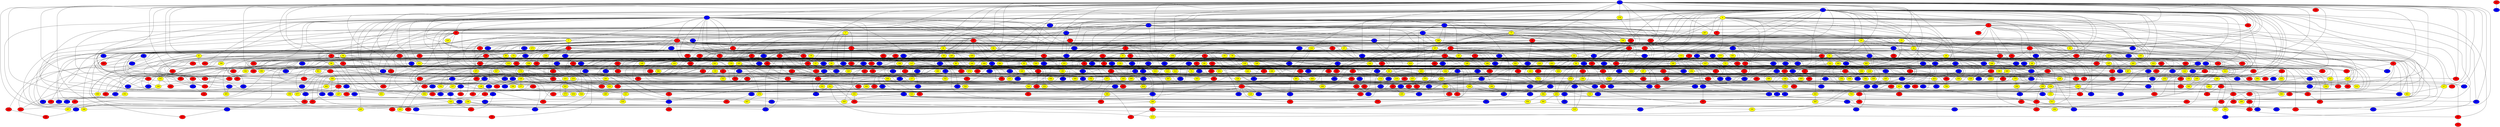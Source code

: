 graph {
0 [style = filled fillcolor = blue];
1 [style = filled fillcolor = blue];
2 [style = filled fillcolor = blue];
3 [style = filled fillcolor = yellow];
4 [style = filled fillcolor = blue];
5 [style = filled fillcolor = red];
6 [style = filled fillcolor = yellow];
7 [style = filled fillcolor = yellow];
8 [style = filled fillcolor = red];
9 [style = filled fillcolor = blue];
10 [style = filled fillcolor = red];
11 [style = filled fillcolor = blue];
12 [style = filled fillcolor = red];
13 [style = filled fillcolor = yellow];
14 [style = filled fillcolor = blue];
15 [style = filled fillcolor = yellow];
16 [style = filled fillcolor = red];
17 [style = filled fillcolor = red];
18 [style = filled fillcolor = red];
19 [style = filled fillcolor = red];
20 [style = filled fillcolor = yellow];
21 [style = filled fillcolor = red];
22 [style = filled fillcolor = yellow];
23 [style = filled fillcolor = yellow];
24 [style = filled fillcolor = red];
25 [style = filled fillcolor = yellow];
26 [style = filled fillcolor = yellow];
27 [style = filled fillcolor = red];
28 [style = filled fillcolor = red];
29 [style = filled fillcolor = blue];
30 [style = filled fillcolor = red];
31 [style = filled fillcolor = yellow];
32 [style = filled fillcolor = yellow];
33 [style = filled fillcolor = red];
34 [style = filled fillcolor = red];
35 [style = filled fillcolor = yellow];
36 [style = filled fillcolor = red];
37 [style = filled fillcolor = blue];
38 [style = filled fillcolor = yellow];
39 [style = filled fillcolor = red];
40 [style = filled fillcolor = red];
41 [style = filled fillcolor = blue];
42 [style = filled fillcolor = yellow];
43 [style = filled fillcolor = blue];
44 [style = filled fillcolor = blue];
45 [style = filled fillcolor = red];
46 [style = filled fillcolor = blue];
47 [style = filled fillcolor = yellow];
48 [style = filled fillcolor = yellow];
49 [style = filled fillcolor = yellow];
50 [style = filled fillcolor = yellow];
51 [style = filled fillcolor = yellow];
52 [style = filled fillcolor = red];
53 [style = filled fillcolor = blue];
54 [style = filled fillcolor = red];
55 [style = filled fillcolor = yellow];
56 [style = filled fillcolor = red];
57 [style = filled fillcolor = yellow];
58 [style = filled fillcolor = yellow];
59 [style = filled fillcolor = red];
60 [style = filled fillcolor = red];
61 [style = filled fillcolor = red];
62 [style = filled fillcolor = yellow];
63 [style = filled fillcolor = yellow];
64 [style = filled fillcolor = blue];
65 [style = filled fillcolor = red];
66 [style = filled fillcolor = red];
67 [style = filled fillcolor = yellow];
68 [style = filled fillcolor = red];
69 [style = filled fillcolor = yellow];
70 [style = filled fillcolor = red];
71 [style = filled fillcolor = yellow];
72 [style = filled fillcolor = yellow];
73 [style = filled fillcolor = red];
74 [style = filled fillcolor = yellow];
75 [style = filled fillcolor = red];
76 [style = filled fillcolor = red];
77 [style = filled fillcolor = yellow];
78 [style = filled fillcolor = red];
79 [style = filled fillcolor = red];
80 [style = filled fillcolor = blue];
81 [style = filled fillcolor = yellow];
82 [style = filled fillcolor = red];
83 [style = filled fillcolor = blue];
84 [style = filled fillcolor = red];
85 [style = filled fillcolor = yellow];
86 [style = filled fillcolor = blue];
87 [style = filled fillcolor = yellow];
88 [style = filled fillcolor = yellow];
89 [style = filled fillcolor = yellow];
90 [style = filled fillcolor = red];
91 [style = filled fillcolor = blue];
92 [style = filled fillcolor = blue];
93 [style = filled fillcolor = yellow];
94 [style = filled fillcolor = blue];
95 [style = filled fillcolor = yellow];
96 [style = filled fillcolor = blue];
97 [style = filled fillcolor = blue];
98 [style = filled fillcolor = blue];
99 [style = filled fillcolor = red];
100 [style = filled fillcolor = red];
101 [style = filled fillcolor = red];
102 [style = filled fillcolor = red];
103 [style = filled fillcolor = blue];
104 [style = filled fillcolor = yellow];
105 [style = filled fillcolor = blue];
106 [style = filled fillcolor = red];
107 [style = filled fillcolor = yellow];
108 [style = filled fillcolor = yellow];
109 [style = filled fillcolor = red];
110 [style = filled fillcolor = yellow];
111 [style = filled fillcolor = red];
112 [style = filled fillcolor = yellow];
113 [style = filled fillcolor = yellow];
114 [style = filled fillcolor = blue];
115 [style = filled fillcolor = blue];
116 [style = filled fillcolor = blue];
117 [style = filled fillcolor = yellow];
118 [style = filled fillcolor = blue];
119 [style = filled fillcolor = blue];
120 [style = filled fillcolor = red];
121 [style = filled fillcolor = yellow];
122 [style = filled fillcolor = yellow];
123 [style = filled fillcolor = yellow];
124 [style = filled fillcolor = red];
125 [style = filled fillcolor = red];
126 [style = filled fillcolor = yellow];
127 [style = filled fillcolor = yellow];
128 [style = filled fillcolor = red];
129 [style = filled fillcolor = yellow];
130 [style = filled fillcolor = red];
131 [style = filled fillcolor = yellow];
132 [style = filled fillcolor = blue];
133 [style = filled fillcolor = yellow];
134 [style = filled fillcolor = blue];
135 [style = filled fillcolor = blue];
136 [style = filled fillcolor = blue];
137 [style = filled fillcolor = blue];
138 [style = filled fillcolor = red];
139 [style = filled fillcolor = yellow];
140 [style = filled fillcolor = yellow];
141 [style = filled fillcolor = red];
142 [style = filled fillcolor = yellow];
143 [style = filled fillcolor = blue];
144 [style = filled fillcolor = red];
145 [style = filled fillcolor = red];
146 [style = filled fillcolor = yellow];
147 [style = filled fillcolor = red];
148 [style = filled fillcolor = blue];
149 [style = filled fillcolor = yellow];
150 [style = filled fillcolor = blue];
151 [style = filled fillcolor = red];
152 [style = filled fillcolor = blue];
153 [style = filled fillcolor = red];
154 [style = filled fillcolor = blue];
155 [style = filled fillcolor = red];
156 [style = filled fillcolor = blue];
157 [style = filled fillcolor = red];
158 [style = filled fillcolor = blue];
159 [style = filled fillcolor = yellow];
160 [style = filled fillcolor = red];
161 [style = filled fillcolor = blue];
162 [style = filled fillcolor = blue];
163 [style = filled fillcolor = yellow];
164 [style = filled fillcolor = yellow];
165 [style = filled fillcolor = blue];
166 [style = filled fillcolor = yellow];
167 [style = filled fillcolor = blue];
168 [style = filled fillcolor = yellow];
169 [style = filled fillcolor = yellow];
170 [style = filled fillcolor = yellow];
171 [style = filled fillcolor = blue];
172 [style = filled fillcolor = yellow];
173 [style = filled fillcolor = blue];
174 [style = filled fillcolor = red];
175 [style = filled fillcolor = red];
176 [style = filled fillcolor = red];
177 [style = filled fillcolor = red];
178 [style = filled fillcolor = yellow];
179 [style = filled fillcolor = yellow];
180 [style = filled fillcolor = yellow];
181 [style = filled fillcolor = blue];
182 [style = filled fillcolor = red];
183 [style = filled fillcolor = yellow];
184 [style = filled fillcolor = yellow];
185 [style = filled fillcolor = blue];
186 [style = filled fillcolor = yellow];
187 [style = filled fillcolor = blue];
188 [style = filled fillcolor = yellow];
189 [style = filled fillcolor = blue];
190 [style = filled fillcolor = red];
191 [style = filled fillcolor = blue];
192 [style = filled fillcolor = blue];
193 [style = filled fillcolor = yellow];
194 [style = filled fillcolor = yellow];
195 [style = filled fillcolor = red];
196 [style = filled fillcolor = yellow];
197 [style = filled fillcolor = yellow];
198 [style = filled fillcolor = yellow];
199 [style = filled fillcolor = red];
200 [style = filled fillcolor = yellow];
201 [style = filled fillcolor = yellow];
202 [style = filled fillcolor = blue];
203 [style = filled fillcolor = red];
204 [style = filled fillcolor = yellow];
205 [style = filled fillcolor = blue];
206 [style = filled fillcolor = blue];
207 [style = filled fillcolor = blue];
208 [style = filled fillcolor = blue];
209 [style = filled fillcolor = yellow];
210 [style = filled fillcolor = yellow];
211 [style = filled fillcolor = red];
212 [style = filled fillcolor = blue];
213 [style = filled fillcolor = red];
214 [style = filled fillcolor = red];
215 [style = filled fillcolor = blue];
216 [style = filled fillcolor = yellow];
217 [style = filled fillcolor = yellow];
218 [style = filled fillcolor = blue];
219 [style = filled fillcolor = yellow];
220 [style = filled fillcolor = red];
221 [style = filled fillcolor = yellow];
222 [style = filled fillcolor = yellow];
223 [style = filled fillcolor = yellow];
224 [style = filled fillcolor = yellow];
225 [style = filled fillcolor = blue];
226 [style = filled fillcolor = red];
227 [style = filled fillcolor = red];
228 [style = filled fillcolor = red];
229 [style = filled fillcolor = yellow];
230 [style = filled fillcolor = blue];
231 [style = filled fillcolor = yellow];
232 [style = filled fillcolor = red];
233 [style = filled fillcolor = red];
234 [style = filled fillcolor = yellow];
235 [style = filled fillcolor = blue];
236 [style = filled fillcolor = red];
237 [style = filled fillcolor = red];
238 [style = filled fillcolor = yellow];
239 [style = filled fillcolor = blue];
240 [style = filled fillcolor = red];
241 [style = filled fillcolor = blue];
242 [style = filled fillcolor = yellow];
243 [style = filled fillcolor = yellow];
244 [style = filled fillcolor = blue];
245 [style = filled fillcolor = red];
246 [style = filled fillcolor = blue];
247 [style = filled fillcolor = yellow];
248 [style = filled fillcolor = yellow];
249 [style = filled fillcolor = blue];
250 [style = filled fillcolor = yellow];
251 [style = filled fillcolor = yellow];
252 [style = filled fillcolor = yellow];
253 [style = filled fillcolor = red];
254 [style = filled fillcolor = yellow];
255 [style = filled fillcolor = blue];
256 [style = filled fillcolor = red];
257 [style = filled fillcolor = blue];
258 [style = filled fillcolor = blue];
259 [style = filled fillcolor = blue];
260 [style = filled fillcolor = blue];
261 [style = filled fillcolor = red];
262 [style = filled fillcolor = yellow];
263 [style = filled fillcolor = red];
264 [style = filled fillcolor = blue];
265 [style = filled fillcolor = red];
266 [style = filled fillcolor = blue];
267 [style = filled fillcolor = yellow];
268 [style = filled fillcolor = red];
269 [style = filled fillcolor = red];
270 [style = filled fillcolor = blue];
271 [style = filled fillcolor = yellow];
272 [style = filled fillcolor = red];
273 [style = filled fillcolor = red];
274 [style = filled fillcolor = blue];
275 [style = filled fillcolor = red];
276 [style = filled fillcolor = blue];
277 [style = filled fillcolor = blue];
278 [style = filled fillcolor = red];
279 [style = filled fillcolor = yellow];
280 [style = filled fillcolor = blue];
281 [style = filled fillcolor = yellow];
282 [style = filled fillcolor = yellow];
283 [style = filled fillcolor = blue];
284 [style = filled fillcolor = yellow];
285 [style = filled fillcolor = red];
286 [style = filled fillcolor = yellow];
287 [style = filled fillcolor = yellow];
288 [style = filled fillcolor = blue];
289 [style = filled fillcolor = red];
290 [style = filled fillcolor = blue];
291 [style = filled fillcolor = blue];
292 [style = filled fillcolor = yellow];
293 [style = filled fillcolor = blue];
294 [style = filled fillcolor = blue];
295 [style = filled fillcolor = red];
296 [style = filled fillcolor = blue];
297 [style = filled fillcolor = blue];
298 [style = filled fillcolor = yellow];
299 [style = filled fillcolor = red];
300 [style = filled fillcolor = blue];
301 [style = filled fillcolor = yellow];
302 [style = filled fillcolor = yellow];
303 [style = filled fillcolor = red];
304 [style = filled fillcolor = blue];
305 [style = filled fillcolor = red];
306 [style = filled fillcolor = yellow];
307 [style = filled fillcolor = red];
308 [style = filled fillcolor = red];
309 [style = filled fillcolor = yellow];
310 [style = filled fillcolor = blue];
311 [style = filled fillcolor = yellow];
312 [style = filled fillcolor = red];
313 [style = filled fillcolor = blue];
314 [style = filled fillcolor = yellow];
315 [style = filled fillcolor = yellow];
316 [style = filled fillcolor = blue];
317 [style = filled fillcolor = red];
318 [style = filled fillcolor = yellow];
319 [style = filled fillcolor = blue];
320 [style = filled fillcolor = red];
321 [style = filled fillcolor = yellow];
322 [style = filled fillcolor = yellow];
323 [style = filled fillcolor = yellow];
324 [style = filled fillcolor = red];
325 [style = filled fillcolor = yellow];
326 [style = filled fillcolor = blue];
327 [style = filled fillcolor = blue];
328 [style = filled fillcolor = yellow];
329 [style = filled fillcolor = yellow];
330 [style = filled fillcolor = red];
331 [style = filled fillcolor = yellow];
332 [style = filled fillcolor = blue];
333 [style = filled fillcolor = blue];
334 [style = filled fillcolor = red];
335 [style = filled fillcolor = yellow];
336 [style = filled fillcolor = blue];
337 [style = filled fillcolor = red];
338 [style = filled fillcolor = yellow];
339 [style = filled fillcolor = red];
340 [style = filled fillcolor = red];
341 [style = filled fillcolor = yellow];
342 [style = filled fillcolor = yellow];
343 [style = filled fillcolor = red];
344 [style = filled fillcolor = red];
345 [style = filled fillcolor = red];
346 [style = filled fillcolor = red];
347 [style = filled fillcolor = yellow];
348 [style = filled fillcolor = yellow];
349 [style = filled fillcolor = blue];
350 [style = filled fillcolor = blue];
351 [style = filled fillcolor = yellow];
352 [style = filled fillcolor = yellow];
353 [style = filled fillcolor = yellow];
354 [style = filled fillcolor = blue];
355 [style = filled fillcolor = red];
356 [style = filled fillcolor = red];
357 [style = filled fillcolor = blue];
358 [style = filled fillcolor = yellow];
359 [style = filled fillcolor = red];
360 [style = filled fillcolor = red];
361 [style = filled fillcolor = red];
362 [style = filled fillcolor = blue];
363 [style = filled fillcolor = yellow];
364 [style = filled fillcolor = red];
365 [style = filled fillcolor = red];
366 [style = filled fillcolor = blue];
367 [style = filled fillcolor = red];
368 [style = filled fillcolor = red];
369 [style = filled fillcolor = blue];
370 [style = filled fillcolor = red];
371 [style = filled fillcolor = blue];
372 [style = filled fillcolor = blue];
373 [style = filled fillcolor = red];
374 [style = filled fillcolor = yellow];
375 [style = filled fillcolor = blue];
376 [style = filled fillcolor = red];
377 [style = filled fillcolor = yellow];
378 [style = filled fillcolor = blue];
379 [style = filled fillcolor = red];
380 [style = filled fillcolor = blue];
381 [style = filled fillcolor = blue];
382 [style = filled fillcolor = blue];
383 [style = filled fillcolor = yellow];
384 [style = filled fillcolor = red];
385 [style = filled fillcolor = red];
386 [style = filled fillcolor = blue];
387 [style = filled fillcolor = red];
388 [style = filled fillcolor = red];
389 [style = filled fillcolor = blue];
390 [style = filled fillcolor = yellow];
391 [style = filled fillcolor = red];
392 [style = filled fillcolor = blue];
393 [style = filled fillcolor = red];
394 [style = filled fillcolor = yellow];
395 [style = filled fillcolor = blue];
396 [style = filled fillcolor = blue];
397 [style = filled fillcolor = blue];
398 [style = filled fillcolor = red];
399 [style = filled fillcolor = blue];
400 [style = filled fillcolor = red];
401 [style = filled fillcolor = yellow];
402 [style = filled fillcolor = blue];
403 [style = filled fillcolor = red];
404 [style = filled fillcolor = yellow];
405 [style = filled fillcolor = red];
406 [style = filled fillcolor = red];
407 [style = filled fillcolor = yellow];
408 [style = filled fillcolor = yellow];
409 [style = filled fillcolor = yellow];
410 [style = filled fillcolor = blue];
411 [style = filled fillcolor = red];
412 [style = filled fillcolor = yellow];
413 [style = filled fillcolor = red];
414 [style = filled fillcolor = blue];
415 [style = filled fillcolor = yellow];
416 [style = filled fillcolor = red];
417 [style = filled fillcolor = red];
418 [style = filled fillcolor = blue];
419 [style = filled fillcolor = red];
420 [style = filled fillcolor = yellow];
421 [style = filled fillcolor = yellow];
422 [style = filled fillcolor = red];
423 [style = filled fillcolor = yellow];
424 [style = filled fillcolor = red];
425 [style = filled fillcolor = red];
426 [style = filled fillcolor = yellow];
427 [style = filled fillcolor = red];
428 [style = filled fillcolor = blue];
429 [style = filled fillcolor = blue];
430 [style = filled fillcolor = yellow];
431 [style = filled fillcolor = blue];
432 [style = filled fillcolor = yellow];
433 [style = filled fillcolor = red];
434 [style = filled fillcolor = yellow];
435 [style = filled fillcolor = yellow];
436 [style = filled fillcolor = yellow];
437 [style = filled fillcolor = red];
438 [style = filled fillcolor = yellow];
439 [style = filled fillcolor = yellow];
440 [style = filled fillcolor = red];
441 [style = filled fillcolor = blue];
442 [style = filled fillcolor = yellow];
443 [style = filled fillcolor = yellow];
444 [style = filled fillcolor = blue];
445 [style = filled fillcolor = yellow];
446 [style = filled fillcolor = red];
447 [style = filled fillcolor = yellow];
448 [style = filled fillcolor = red];
449 [style = filled fillcolor = blue];
450 [style = filled fillcolor = blue];
451 [style = filled fillcolor = yellow];
452 [style = filled fillcolor = yellow];
453 [style = filled fillcolor = yellow];
454 [style = filled fillcolor = red];
455 [style = filled fillcolor = blue];
456 [style = filled fillcolor = blue];
457 [style = filled fillcolor = yellow];
458 [style = filled fillcolor = blue];
459 [style = filled fillcolor = blue];
460 [style = filled fillcolor = blue];
461 [style = filled fillcolor = blue];
462 [style = filled fillcolor = blue];
463 [style = filled fillcolor = blue];
464 [style = filled fillcolor = red];
465 [style = filled fillcolor = red];
466 [style = filled fillcolor = blue];
467 [style = filled fillcolor = red];
468 [style = filled fillcolor = red];
469 [style = filled fillcolor = red];
470 [style = filled fillcolor = red];
471 [style = filled fillcolor = blue];
472 [style = filled fillcolor = red];
473 [style = filled fillcolor = red];
474 [style = filled fillcolor = blue];
475 [style = filled fillcolor = yellow];
476 [style = filled fillcolor = yellow];
477 [style = filled fillcolor = red];
478 [style = filled fillcolor = red];
479 [style = filled fillcolor = blue];
480 [style = filled fillcolor = yellow];
481 [style = filled fillcolor = red];
482 [style = filled fillcolor = yellow];
483 [style = filled fillcolor = red];
484 [style = filled fillcolor = yellow];
485 [style = filled fillcolor = yellow];
486 [style = filled fillcolor = yellow];
487 [style = filled fillcolor = blue];
488 [style = filled fillcolor = yellow];
489 [style = filled fillcolor = blue];
490 [style = filled fillcolor = yellow];
491 [style = filled fillcolor = blue];
492 [style = filled fillcolor = red];
493 [style = filled fillcolor = yellow];
494 [style = filled fillcolor = blue];
495 [style = filled fillcolor = yellow];
496 [style = filled fillcolor = yellow];
497 [style = filled fillcolor = blue];
498 [style = filled fillcolor = yellow];
499 [style = filled fillcolor = blue];
500 [style = filled fillcolor = blue];
501 [style = filled fillcolor = yellow];
502 [style = filled fillcolor = blue];
503 [style = filled fillcolor = red];
504 [style = filled fillcolor = red];
505 [style = filled fillcolor = red];
506 [style = filled fillcolor = red];
507 [style = filled fillcolor = red];
508 [style = filled fillcolor = yellow];
509 [style = filled fillcolor = yellow];
510 [style = filled fillcolor = blue];
511 [style = filled fillcolor = blue];
512 [style = filled fillcolor = blue];
513 [style = filled fillcolor = red];
514 [style = filled fillcolor = red];
515 [style = filled fillcolor = yellow];
516 [style = filled fillcolor = blue];
517 [style = filled fillcolor = yellow];
518 [style = filled fillcolor = yellow];
519 [style = filled fillcolor = blue];
520 [style = filled fillcolor = yellow];
521 [style = filled fillcolor = red];
522 [style = filled fillcolor = red];
523 [style = filled fillcolor = yellow];
524 [style = filled fillcolor = yellow];
525 [style = filled fillcolor = red];
526 [style = filled fillcolor = red];
527 [style = filled fillcolor = yellow];
528 [style = filled fillcolor = yellow];
529 [style = filled fillcolor = blue];
530 [style = filled fillcolor = red];
531 [style = filled fillcolor = red];
532 [style = filled fillcolor = yellow];
533 [style = filled fillcolor = yellow];
534 [style = filled fillcolor = blue];
535 [style = filled fillcolor = yellow];
536 [style = filled fillcolor = blue];
537 [style = filled fillcolor = blue];
538 [style = filled fillcolor = blue];
539 [style = filled fillcolor = blue];
540 [style = filled fillcolor = blue];
541 [style = filled fillcolor = blue];
542 [style = filled fillcolor = yellow];
543 [style = filled fillcolor = red];
544 [style = filled fillcolor = yellow];
545 [style = filled fillcolor = red];
546 [style = filled fillcolor = blue];
547 [style = filled fillcolor = red];
548 [style = filled fillcolor = red];
549 [style = filled fillcolor = red];
550 [style = filled fillcolor = red];
551 [style = filled fillcolor = red];
552 [style = filled fillcolor = blue];
553 [style = filled fillcolor = red];
554 [style = filled fillcolor = blue];
555 [style = filled fillcolor = blue];
556 [style = filled fillcolor = red];
557 [style = filled fillcolor = yellow];
558 [style = filled fillcolor = red];
559 [style = filled fillcolor = blue];
560 [style = filled fillcolor = yellow];
561 [style = filled fillcolor = yellow];
562 [style = filled fillcolor = yellow];
563 [style = filled fillcolor = blue];
564 [style = filled fillcolor = red];
565 [style = filled fillcolor = yellow];
566 [style = filled fillcolor = red];
567 [style = filled fillcolor = blue];
568 [style = filled fillcolor = blue];
569 [style = filled fillcolor = blue];
570 [style = filled fillcolor = blue];
571 [style = filled fillcolor = blue];
572 [style = filled fillcolor = blue];
573 [style = filled fillcolor = yellow];
574 [style = filled fillcolor = yellow];
575 [style = filled fillcolor = red];
576 [style = filled fillcolor = blue];
577 [style = filled fillcolor = yellow];
578 [style = filled fillcolor = yellow];
579 [style = filled fillcolor = blue];
580 [style = filled fillcolor = blue];
581 [style = filled fillcolor = blue];
582 [style = filled fillcolor = yellow];
583 [style = filled fillcolor = red];
584 [style = filled fillcolor = yellow];
585 [style = filled fillcolor = red];
586 [style = filled fillcolor = yellow];
587 [style = filled fillcolor = blue];
588 [style = filled fillcolor = blue];
589 [style = filled fillcolor = blue];
590 [style = filled fillcolor = yellow];
591 [style = filled fillcolor = blue];
592 [style = filled fillcolor = red];
593 [style = filled fillcolor = blue];
594 [style = filled fillcolor = yellow];
595 [style = filled fillcolor = red];
596 [style = filled fillcolor = yellow];
597 [style = filled fillcolor = red];
598 [style = filled fillcolor = blue];
599 [style = filled fillcolor = red];
600 [style = filled fillcolor = red];
601 [style = filled fillcolor = blue];
602 [style = filled fillcolor = yellow];
603 [style = filled fillcolor = red];
604 [style = filled fillcolor = yellow];
605 [style = filled fillcolor = yellow];
606 [style = filled fillcolor = yellow];
607 [style = filled fillcolor = blue];
608 [style = filled fillcolor = red];
609 [style = filled fillcolor = red];
610 [style = filled fillcolor = red];
611 [style = filled fillcolor = yellow];
612 [style = filled fillcolor = yellow];
613 [style = filled fillcolor = yellow];
614 [style = filled fillcolor = blue];
615 [style = filled fillcolor = blue];
616 [style = filled fillcolor = yellow];
617 [style = filled fillcolor = red];
618 [style = filled fillcolor = yellow];
619 [style = filled fillcolor = blue];
620 [style = filled fillcolor = yellow];
621 [style = filled fillcolor = yellow];
622 [style = filled fillcolor = red];
623 [style = filled fillcolor = yellow];
624 [style = filled fillcolor = yellow];
625 [style = filled fillcolor = yellow];
626 [style = filled fillcolor = blue];
627 [style = filled fillcolor = red];
628 [style = filled fillcolor = red];
629 [style = filled fillcolor = blue];
630 [style = filled fillcolor = red];
631 [style = filled fillcolor = yellow];
632 [style = filled fillcolor = blue];
633 [style = filled fillcolor = blue];
634 [style = filled fillcolor = yellow];
635 [style = filled fillcolor = blue];
636 [style = filled fillcolor = red];
637 [style = filled fillcolor = blue];
638 [style = filled fillcolor = red];
639 [style = filled fillcolor = blue];
640 [style = filled fillcolor = red];
641 [style = filled fillcolor = red];
642 [style = filled fillcolor = blue];
643 [style = filled fillcolor = blue];
644 [style = filled fillcolor = blue];
645 [style = filled fillcolor = yellow];
646 [style = filled fillcolor = yellow];
647 [style = filled fillcolor = yellow];
648 [style = filled fillcolor = red];
649 [style = filled fillcolor = red];
650 [style = filled fillcolor = yellow];
651 [style = filled fillcolor = yellow];
652 [style = filled fillcolor = blue];
653 [style = filled fillcolor = yellow];
654 [style = filled fillcolor = red];
655 [style = filled fillcolor = red];
656 [style = filled fillcolor = yellow];
657 [style = filled fillcolor = yellow];
658 [style = filled fillcolor = blue];
659 [style = filled fillcolor = red];
660 [style = filled fillcolor = yellow];
661 [style = filled fillcolor = yellow];
662 [style = filled fillcolor = red];
663 [style = filled fillcolor = red];
664 [style = filled fillcolor = blue];
665 [style = filled fillcolor = blue];
666 [style = filled fillcolor = red];
667 [style = filled fillcolor = red];
668 [style = filled fillcolor = blue];
669 [style = filled fillcolor = red];
670 [style = filled fillcolor = yellow];
671 [style = filled fillcolor = blue];
672 [style = filled fillcolor = red];
673 [style = filled fillcolor = red];
674 [style = filled fillcolor = red];
675 [style = filled fillcolor = yellow];
676 [style = filled fillcolor = yellow];
677 [style = filled fillcolor = yellow];
678 [style = filled fillcolor = blue];
679 [style = filled fillcolor = red];
680 [style = filled fillcolor = yellow];
681 [style = filled fillcolor = red];
682 [style = filled fillcolor = blue];
683 [style = filled fillcolor = red];
684 [style = filled fillcolor = blue];
685 [style = filled fillcolor = blue];
686 [style = filled fillcolor = blue];
687 [style = filled fillcolor = blue];
688 [style = filled fillcolor = yellow];
689 [style = filled fillcolor = yellow];
690 [style = filled fillcolor = red];
691 [style = filled fillcolor = blue];
692 [style = filled fillcolor = yellow];
693 [style = filled fillcolor = red];
694 [style = filled fillcolor = red];
695 [style = filled fillcolor = red];
696 [style = filled fillcolor = red];
697 [style = filled fillcolor = red];
698 [style = filled fillcolor = yellow];
699 [style = filled fillcolor = red];
700 [style = filled fillcolor = red];
701 [style = filled fillcolor = red];
702 [style = filled fillcolor = yellow];
703 [style = filled fillcolor = blue];
704 [style = filled fillcolor = blue];
705 [style = filled fillcolor = red];
706 [style = filled fillcolor = yellow];
707 [style = filled fillcolor = red];
708 [style = filled fillcolor = red];
709 [style = filled fillcolor = blue];
710 [style = filled fillcolor = yellow];
711 [style = filled fillcolor = red];
712 [style = filled fillcolor = yellow];
713 [style = filled fillcolor = red];
714 [style = filled fillcolor = red];
715 [style = filled fillcolor = red];
716 [style = filled fillcolor = red];
717 [style = filled fillcolor = red];
0 -- 12;
0 -- 13;
0 -- 14;
0 -- 15;
0 -- 24;
0 -- 26;
0 -- 27;
0 -- 31;
0 -- 53;
0 -- 55;
0 -- 61;
0 -- 69;
0 -- 71;
0 -- 77;
0 -- 81;
0 -- 90;
0 -- 122;
0 -- 133;
0 -- 139;
0 -- 146;
0 -- 150;
0 -- 177;
0 -- 179;
0 -- 213;
0 -- 218;
0 -- 220;
0 -- 234;
0 -- 240;
0 -- 247;
0 -- 279;
0 -- 8;
0 -- 5;
0 -- 2;
0 -- 1;
0 -- 294;
0 -- 303;
0 -- 393;
0 -- 425;
0 -- 468;
0 -- 471;
0 -- 497;
0 -- 517;
0 -- 520;
0 -- 526;
0 -- 527;
0 -- 534;
0 -- 553;
0 -- 593;
0 -- 605;
0 -- 606;
0 -- 619;
0 -- 654;
0 -- 708;
1 -- 7;
1 -- 9;
1 -- 10;
1 -- 17;
1 -- 21;
1 -- 27;
1 -- 34;
1 -- 38;
1 -- 39;
1 -- 52;
1 -- 58;
1 -- 60;
1 -- 62;
1 -- 63;
1 -- 65;
1 -- 94;
1 -- 96;
1 -- 104;
1 -- 113;
1 -- 122;
1 -- 144;
1 -- 148;
1 -- 182;
1 -- 197;
1 -- 198;
1 -- 221;
1 -- 258;
1 -- 268;
1 -- 278;
1 -- 306;
1 -- 326;
1 -- 341;
1 -- 461;
1 -- 495;
1 -- 580;
1 -- 601;
1 -- 604;
1 -- 609;
1 -- 668;
1 -- 690;
1 -- 694;
1 -- 707;
2 -- 3;
2 -- 4;
2 -- 5;
2 -- 6;
2 -- 11;
2 -- 22;
2 -- 23;
2 -- 32;
2 -- 33;
2 -- 46;
2 -- 48;
2 -- 54;
2 -- 68;
2 -- 75;
2 -- 88;
2 -- 99;
2 -- 101;
2 -- 124;
2 -- 125;
2 -- 132;
2 -- 134;
2 -- 155;
2 -- 157;
2 -- 164;
2 -- 169;
2 -- 171;
2 -- 180;
2 -- 190;
2 -- 202;
2 -- 212;
2 -- 216;
2 -- 252;
2 -- 292;
2 -- 293;
2 -- 311;
2 -- 340;
2 -- 345;
2 -- 376;
2 -- 405;
2 -- 434;
2 -- 439;
2 -- 468;
2 -- 471;
2 -- 531;
2 -- 596;
2 -- 612;
2 -- 646;
2 -- 649;
2 -- 654;
2 -- 678;
2 -- 697;
2 -- 708;
3 -- 13;
3 -- 21;
3 -- 23;
3 -- 119;
3 -- 138;
3 -- 170;
3 -- 268;
3 -- 336;
3 -- 716;
4 -- 17;
4 -- 19;
4 -- 71;
4 -- 108;
4 -- 161;
4 -- 176;
4 -- 185;
4 -- 192;
4 -- 228;
4 -- 261;
4 -- 270;
4 -- 374;
4 -- 395;
4 -- 518;
4 -- 565;
4 -- 684;
5 -- 8;
5 -- 12;
5 -- 15;
5 -- 20;
5 -- 76;
5 -- 78;
5 -- 123;
5 -- 140;
5 -- 156;
5 -- 201;
5 -- 236;
5 -- 282;
5 -- 344;
5 -- 625;
5 -- 639;
5 -- 671;
5 -- 689;
6 -- 8;
6 -- 9;
6 -- 14;
6 -- 18;
6 -- 23;
6 -- 25;
6 -- 26;
6 -- 43;
6 -- 45;
6 -- 61;
6 -- 63;
6 -- 64;
6 -- 73;
6 -- 74;
6 -- 90;
6 -- 158;
6 -- 160;
6 -- 164;
6 -- 165;
6 -- 206;
6 -- 239;
6 -- 262;
6 -- 282;
6 -- 290;
6 -- 371;
6 -- 375;
6 -- 408;
6 -- 436;
6 -- 468;
6 -- 517;
6 -- 525;
6 -- 601;
7 -- 18;
7 -- 20;
7 -- 76;
7 -- 80;
7 -- 88;
7 -- 102;
7 -- 222;
7 -- 233;
7 -- 307;
7 -- 335;
7 -- 359;
7 -- 411;
7 -- 540;
7 -- 564;
8 -- 226;
9 -- 10;
9 -- 12;
9 -- 22;
9 -- 25;
9 -- 29;
9 -- 30;
9 -- 32;
9 -- 47;
9 -- 57;
9 -- 81;
9 -- 100;
9 -- 102;
9 -- 114;
9 -- 166;
9 -- 167;
9 -- 194;
9 -- 205;
9 -- 224;
9 -- 241;
9 -- 244;
9 -- 378;
9 -- 524;
9 -- 552;
9 -- 602;
9 -- 621;
10 -- 17;
10 -- 49;
10 -- 54;
10 -- 64;
10 -- 89;
10 -- 123;
10 -- 126;
10 -- 127;
10 -- 176;
10 -- 351;
10 -- 358;
10 -- 365;
10 -- 480;
10 -- 535;
10 -- 683;
11 -- 14;
11 -- 35;
11 -- 42;
11 -- 89;
11 -- 108;
11 -- 171;
11 -- 267;
11 -- 277;
11 -- 305;
11 -- 315;
11 -- 422;
11 -- 444;
11 -- 451;
11 -- 544;
11 -- 565;
11 -- 594;
11 -- 704;
11 -- 710;
12 -- 102;
12 -- 107;
12 -- 350;
12 -- 361;
12 -- 426;
13 -- 157;
13 -- 173;
13 -- 273;
13 -- 411;
13 -- 556;
14 -- 16;
14 -- 41;
14 -- 104;
14 -- 125;
14 -- 131;
14 -- 134;
14 -- 495;
14 -- 523;
14 -- 591;
15 -- 24;
15 -- 25;
15 -- 29;
15 -- 77;
15 -- 87;
15 -- 100;
15 -- 160;
15 -- 213;
15 -- 249;
15 -- 291;
15 -- 347;
15 -- 415;
15 -- 531;
15 -- 647;
16 -- 26;
16 -- 95;
16 -- 529;
16 -- 676;
17 -- 18;
17 -- 19;
17 -- 33;
17 -- 39;
17 -- 48;
17 -- 49;
17 -- 52;
17 -- 53;
17 -- 76;
17 -- 79;
17 -- 83;
17 -- 246;
17 -- 251;
17 -- 275;
17 -- 349;
17 -- 378;
17 -- 380;
17 -- 464;
17 -- 511;
17 -- 518;
17 -- 567;
17 -- 634;
17 -- 636;
17 -- 675;
17 -- 685;
17 -- 703;
18 -- 20;
18 -- 34;
18 -- 35;
18 -- 36;
18 -- 40;
18 -- 59;
18 -- 72;
18 -- 79;
18 -- 91;
18 -- 137;
18 -- 155;
18 -- 161;
18 -- 162;
18 -- 189;
18 -- 209;
18 -- 224;
18 -- 329;
18 -- 338;
18 -- 346;
18 -- 400;
18 -- 439;
18 -- 467;
18 -- 498;
18 -- 652;
18 -- 700;
19 -- 51;
19 -- 56;
19 -- 66;
19 -- 84;
19 -- 98;
19 -- 174;
19 -- 264;
19 -- 541;
20 -- 45;
20 -- 107;
20 -- 157;
21 -- 75;
21 -- 80;
21 -- 109;
21 -- 287;
21 -- 302;
21 -- 621;
22 -- 126;
22 -- 127;
22 -- 148;
22 -- 215;
22 -- 239;
22 -- 363;
22 -- 445;
22 -- 522;
22 -- 623;
23 -- 28;
23 -- 30;
23 -- 37;
23 -- 44;
23 -- 52;
23 -- 61;
23 -- 70;
23 -- 96;
23 -- 116;
23 -- 254;
23 -- 298;
23 -- 319;
23 -- 417;
23 -- 563;
23 -- 701;
24 -- 28;
24 -- 32;
24 -- 60;
24 -- 72;
24 -- 115;
24 -- 178;
24 -- 372;
24 -- 492;
24 -- 498;
24 -- 688;
25 -- 43;
25 -- 92;
25 -- 207;
25 -- 245;
25 -- 288;
25 -- 296;
25 -- 427;
25 -- 443;
25 -- 643;
26 -- 38;
26 -- 119;
26 -- 192;
26 -- 228;
26 -- 310;
26 -- 427;
26 -- 461;
26 -- 466;
27 -- 31;
27 -- 35;
27 -- 40;
27 -- 47;
27 -- 62;
27 -- 83;
27 -- 87;
27 -- 128;
27 -- 142;
27 -- 189;
27 -- 197;
27 -- 246;
27 -- 270;
27 -- 416;
27 -- 434;
27 -- 440;
27 -- 478;
27 -- 490;
27 -- 566;
27 -- 590;
27 -- 595;
27 -- 618;
28 -- 37;
28 -- 39;
28 -- 43;
28 -- 53;
28 -- 163;
28 -- 185;
28 -- 191;
28 -- 199;
28 -- 204;
28 -- 217;
28 -- 235;
28 -- 240;
28 -- 246;
28 -- 401;
28 -- 536;
29 -- 36;
29 -- 42;
29 -- 62;
29 -- 95;
29 -- 235;
29 -- 315;
29 -- 325;
29 -- 571;
30 -- 79;
30 -- 82;
30 -- 93;
30 -- 100;
30 -- 115;
30 -- 153;
30 -- 198;
30 -- 241;
30 -- 283;
30 -- 307;
30 -- 319;
30 -- 377;
30 -- 613;
30 -- 645;
30 -- 687;
31 -- 121;
31 -- 185;
31 -- 195;
31 -- 204;
31 -- 229;
31 -- 329;
31 -- 348;
31 -- 396;
31 -- 500;
31 -- 546;
31 -- 560;
31 -- 655;
32 -- 41;
32 -- 101;
32 -- 152;
32 -- 175;
32 -- 428;
32 -- 548;
33 -- 78;
33 -- 232;
33 -- 244;
34 -- 55;
34 -- 57;
34 -- 94;
34 -- 130;
34 -- 133;
34 -- 178;
34 -- 197;
34 -- 280;
34 -- 352;
34 -- 460;
34 -- 528;
34 -- 539;
35 -- 97;
35 -- 110;
35 -- 112;
35 -- 138;
35 -- 143;
35 -- 181;
35 -- 186;
35 -- 196;
35 -- 219;
35 -- 358;
35 -- 544;
35 -- 595;
35 -- 609;
35 -- 623;
36 -- 89;
36 -- 119;
36 -- 149;
36 -- 152;
36 -- 310;
36 -- 388;
36 -- 409;
36 -- 605;
36 -- 653;
37 -- 48;
37 -- 55;
37 -- 67;
37 -- 130;
37 -- 135;
37 -- 212;
37 -- 283;
37 -- 317;
37 -- 546;
37 -- 669;
38 -- 135;
38 -- 139;
38 -- 167;
38 -- 169;
38 -- 266;
38 -- 281;
38 -- 315;
38 -- 321;
38 -- 477;
38 -- 600;
39 -- 41;
39 -- 117;
39 -- 123;
39 -- 164;
39 -- 170;
39 -- 205;
39 -- 210;
39 -- 255;
39 -- 309;
39 -- 397;
39 -- 398;
39 -- 420;
39 -- 493;
39 -- 530;
40 -- 57;
40 -- 82;
40 -- 172;
40 -- 255;
40 -- 303;
40 -- 376;
40 -- 457;
40 -- 677;
41 -- 97;
41 -- 145;
42 -- 316;
43 -- 50;
43 -- 70;
43 -- 115;
43 -- 166;
43 -- 389;
43 -- 627;
45 -- 74;
45 -- 98;
45 -- 105;
45 -- 120;
45 -- 244;
45 -- 260;
45 -- 383;
45 -- 610;
45 -- 655;
46 -- 92;
46 -- 136;
46 -- 139;
46 -- 173;
46 -- 206;
46 -- 218;
46 -- 243;
46 -- 255;
46 -- 301;
46 -- 362;
46 -- 403;
46 -- 503;
46 -- 581;
46 -- 591;
46 -- 653;
46 -- 661;
46 -- 667;
46 -- 679;
46 -- 685;
44 -- 65;
44 -- 112;
44 -- 113;
44 -- 179;
44 -- 316;
44 -- 322;
44 -- 331;
44 -- 393;
44 -- 488;
44 -- 641;
44 -- 648;
47 -- 63;
47 -- 149;
47 -- 186;
47 -- 202;
47 -- 385;
47 -- 408;
47 -- 436;
48 -- 236;
48 -- 263;
49 -- 142;
49 -- 220;
49 -- 221;
49 -- 226;
49 -- 256;
49 -- 265;
49 -- 274;
49 -- 338;
49 -- 666;
49 -- 681;
50 -- 124;
50 -- 323;
50 -- 477;
51 -- 54;
51 -- 233;
51 -- 369;
51 -- 384;
51 -- 404;
51 -- 520;
51 -- 616;
52 -- 58;
52 -- 85;
52 -- 109;
52 -- 130;
52 -- 151;
52 -- 289;
52 -- 313;
52 -- 324;
52 -- 405;
52 -- 462;
52 -- 583;
52 -- 589;
52 -- 637;
53 -- 73;
53 -- 435;
54 -- 67;
54 -- 86;
54 -- 95;
54 -- 106;
54 -- 150;
54 -- 163;
54 -- 208;
54 -- 437;
54 -- 504;
54 -- 624;
54 -- 663;
55 -- 96;
55 -- 433;
56 -- 82;
56 -- 230;
56 -- 236;
56 -- 261;
56 -- 463;
56 -- 607;
56 -- 614;
57 -- 227;
57 -- 392;
58 -- 59;
58 -- 277;
58 -- 414;
58 -- 459;
58 -- 699;
59 -- 323;
59 -- 412;
59 -- 483;
60 -- 85;
60 -- 473;
61 -- 68;
61 -- 196;
61 -- 283;
61 -- 289;
61 -- 314;
61 -- 502;
61 -- 570;
62 -- 99;
62 -- 603;
63 -- 140;
63 -- 190;
63 -- 306;
65 -- 69;
65 -- 232;
65 -- 269;
65 -- 585;
65 -- 626;
65 -- 678;
65 -- 681;
66 -- 69;
66 -- 166;
66 -- 241;
66 -- 284;
67 -- 226;
68 -- 74;
68 -- 121;
68 -- 214;
68 -- 357;
68 -- 414;
68 -- 418;
68 -- 541;
69 -- 105;
69 -- 229;
69 -- 308;
69 -- 451;
69 -- 616;
69 -- 658;
70 -- 313;
70 -- 387;
71 -- 111;
71 -- 141;
71 -- 188;
72 -- 182;
73 -- 75;
73 -- 111;
73 -- 280;
73 -- 649;
73 -- 680;
74 -- 158;
74 -- 611;
75 -- 361;
77 -- 482;
78 -- 171;
78 -- 395;
79 -- 85;
79 -- 106;
79 -- 147;
79 -- 247;
79 -- 261;
79 -- 312;
79 -- 353;
79 -- 499;
79 -- 606;
79 -- 610;
80 -- 334;
80 -- 637;
80 -- 683;
81 -- 147;
81 -- 220;
81 -- 415;
81 -- 491;
81 -- 622;
83 -- 186;
83 -- 513;
83 -- 516;
84 -- 425;
85 -- 208;
85 -- 420;
85 -- 586;
86 -- 97;
86 -- 146;
86 -- 252;
86 -- 568;
86 -- 662;
87 -- 92;
87 -- 285;
87 -- 680;
88 -- 333;
88 -- 362;
88 -- 489;
88 -- 521;
89 -- 106;
89 -- 199;
89 -- 327;
89 -- 379;
90 -- 214;
90 -- 249;
90 -- 506;
90 -- 560;
90 -- 684;
91 -- 367;
92 -- 222;
92 -- 450;
92 -- 588;
92 -- 691;
92 -- 694;
93 -- 336;
93 -- 664;
94 -- 310;
94 -- 397;
95 -- 112;
95 -- 219;
95 -- 265;
95 -- 355;
95 -- 373;
95 -- 503;
95 -- 714;
96 -- 143;
96 -- 148;
96 -- 286;
96 -- 290;
96 -- 305;
96 -- 418;
96 -- 538;
96 -- 577;
96 -- 695;
97 -- 153;
97 -- 182;
97 -- 431;
98 -- 137;
98 -- 179;
98 -- 191;
98 -- 217;
98 -- 229;
98 -- 233;
98 -- 542;
99 -- 117;
99 -- 178;
99 -- 251;
99 -- 378;
99 -- 405;
99 -- 608;
100 -- 127;
100 -- 128;
100 -- 132;
100 -- 133;
100 -- 140;
100 -- 142;
100 -- 183;
100 -- 184;
100 -- 250;
100 -- 275;
100 -- 276;
100 -- 328;
100 -- 357;
100 -- 388;
100 -- 456;
100 -- 465;
100 -- 483;
100 -- 509;
100 -- 510;
100 -- 551;
100 -- 578;
100 -- 636;
100 -- 659;
100 -- 682;
101 -- 184;
101 -- 256;
101 -- 257;
101 -- 372;
101 -- 381;
101 -- 415;
102 -- 309;
102 -- 579;
102 -- 676;
103 -- 154;
103 -- 184;
103 -- 190;
103 -- 232;
103 -- 351;
103 -- 377;
103 -- 401;
103 -- 533;
104 -- 122;
104 -- 175;
104 -- 333;
105 -- 129;
105 -- 169;
105 -- 269;
105 -- 398;
105 -- 438;
106 -- 365;
107 -- 318;
107 -- 322;
107 -- 407;
108 -- 145;
108 -- 470;
109 -- 201;
109 -- 230;
109 -- 292;
109 -- 362;
109 -- 690;
110 -- 599;
111 -- 276;
112 -- 154;
112 -- 156;
112 -- 490;
113 -- 131;
113 -- 154;
113 -- 168;
113 -- 482;
114 -- 118;
114 -- 134;
114 -- 136;
114 -- 211;
114 -- 617;
115 -- 209;
115 -- 312;
115 -- 317;
115 -- 427;
116 -- 347;
117 -- 216;
117 -- 259;
117 -- 370;
117 -- 588;
118 -- 237;
118 -- 398;
118 -- 546;
118 -- 576;
118 -- 626;
119 -- 564;
120 -- 240;
120 -- 666;
120 -- 670;
121 -- 152;
121 -- 404;
121 -- 449;
121 -- 529;
121 -- 670;
122 -- 153;
122 -- 161;
122 -- 162;
122 -- 300;
123 -- 277;
123 -- 285;
123 -- 442;
124 -- 208;
124 -- 234;
124 -- 297;
124 -- 299;
124 -- 375;
126 -- 225;
126 -- 550;
127 -- 129;
127 -- 141;
127 -- 223;
127 -- 417;
127 -- 500;
127 -- 538;
127 -- 562;
128 -- 193;
128 -- 271;
128 -- 318;
128 -- 608;
130 -- 355;
130 -- 386;
130 -- 501;
130 -- 645;
131 -- 188;
131 -- 207;
131 -- 692;
132 -- 159;
132 -- 211;
132 -- 305;
132 -- 408;
132 -- 561;
132 -- 642;
132 -- 698;
133 -- 160;
133 -- 172;
133 -- 421;
133 -- 475;
133 -- 532;
134 -- 198;
134 -- 300;
134 -- 302;
136 -- 525;
137 -- 150;
137 -- 295;
137 -- 296;
137 -- 505;
137 -- 557;
139 -- 181;
139 -- 248;
139 -- 292;
139 -- 308;
139 -- 390;
139 -- 450;
139 -- 472;
139 -- 549;
139 -- 650;
140 -- 442;
140 -- 575;
141 -- 175;
142 -- 147;
142 -- 293;
143 -- 268;
143 -- 288;
143 -- 298;
143 -- 326;
143 -- 413;
143 -- 489;
143 -- 492;
143 -- 609;
144 -- 168;
144 -- 419;
145 -- 705;
146 -- 363;
146 -- 375;
146 -- 578;
146 -- 628;
147 -- 180;
147 -- 195;
147 -- 307;
147 -- 328;
148 -- 177;
148 -- 183;
148 -- 194;
148 -- 195;
148 -- 248;
148 -- 523;
148 -- 538;
149 -- 512;
150 -- 158;
150 -- 205;
150 -- 215;
150 -- 331;
150 -- 696;
151 -- 221;
151 -- 248;
151 -- 342;
151 -- 350;
151 -- 390;
151 -- 424;
151 -- 475;
151 -- 542;
152 -- 322;
152 -- 578;
153 -- 204;
153 -- 231;
153 -- 274;
153 -- 459;
153 -- 472;
153 -- 473;
153 -- 476;
153 -- 481;
153 -- 494;
153 -- 508;
153 -- 511;
153 -- 620;
153 -- 631;
153 -- 668;
153 -- 716;
154 -- 264;
154 -- 273;
155 -- 168;
156 -- 162;
158 -- 437;
159 -- 695;
160 -- 281;
160 -- 607;
160 -- 711;
161 -- 187;
161 -- 478;
161 -- 581;
161 -- 622;
162 -- 716;
163 -- 421;
163 -- 423;
163 -- 712;
164 -- 213;
164 -- 379;
164 -- 381;
164 -- 385;
164 -- 452;
164 -- 467;
164 -- 715;
165 -- 254;
165 -- 285;
165 -- 426;
165 -- 492;
166 -- 671;
167 -- 176;
167 -- 260;
167 -- 616;
167 -- 676;
167 -- 713;
168 -- 314;
168 -- 337;
169 -- 452;
169 -- 497;
169 -- 560;
171 -- 304;
171 -- 335;
171 -- 372;
171 -- 391;
171 -- 551;
171 -- 604;
172 -- 210;
173 -- 673;
174 -- 346;
174 -- 455;
174 -- 478;
174 -- 584;
175 -- 318;
176 -- 201;
176 -- 278;
176 -- 284;
176 -- 291;
176 -- 409;
178 -- 494;
178 -- 702;
179 -- 200;
179 -- 370;
179 -- 661;
179 -- 691;
180 -- 469;
181 -- 479;
182 -- 295;
182 -- 711;
183 -- 264;
184 -- 293;
184 -- 442;
184 -- 496;
184 -- 519;
186 -- 433;
186 -- 662;
187 -- 350;
187 -- 403;
188 -- 334;
188 -- 584;
189 -- 286;
189 -- 615;
189 -- 689;
190 -- 196;
190 -- 441;
191 -- 239;
191 -- 254;
191 -- 263;
191 -- 274;
191 -- 340;
191 -- 433;
194 -- 231;
194 -- 262;
194 -- 299;
194 -- 345;
194 -- 634;
194 -- 693;
195 -- 247;
195 -- 358;
195 -- 444;
196 -- 245;
196 -- 353;
197 -- 214;
197 -- 278;
197 -- 294;
197 -- 331;
197 -- 342;
197 -- 443;
197 -- 448;
197 -- 476;
197 -- 524;
197 -- 554;
197 -- 580;
198 -- 576;
198 -- 663;
199 -- 443;
199 -- 515;
200 -- 494;
201 -- 275;
203 -- 304;
203 -- 330;
203 -- 352;
203 -- 509;
203 -- 562;
203 -- 625;
203 -- 706;
204 -- 394;
204 -- 429;
205 -- 238;
205 -- 323;
205 -- 367;
206 -- 366;
206 -- 462;
206 -- 548;
207 -- 271;
208 -- 624;
209 -- 374;
210 -- 422;
210 -- 574;
210 -- 602;
210 -- 702;
211 -- 228;
211 -- 382;
211 -- 518;
212 -- 259;
212 -- 339;
212 -- 407;
212 -- 513;
213 -- 218;
213 -- 260;
213 -- 448;
214 -- 347;
215 -- 297;
215 -- 536;
215 -- 650;
215 -- 674;
216 -- 486;
216 -- 644;
217 -- 521;
218 -- 516;
218 -- 540;
218 -- 572;
218 -- 577;
219 -- 291;
219 -- 516;
220 -- 235;
220 -- 294;
220 -- 334;
220 -- 383;
220 -- 642;
221 -- 227;
221 -- 390;
222 -- 234;
223 -- 304;
223 -- 549;
225 -- 343;
225 -- 499;
227 -- 588;
228 -- 491;
229 -- 371;
230 -- 258;
230 -- 325;
230 -- 333;
230 -- 354;
230 -- 572;
231 -- 345;
232 -- 559;
232 -- 633;
233 -- 266;
233 -- 544;
233 -- 580;
235 -- 409;
235 -- 441;
235 -- 506;
235 -- 598;
235 -- 628;
235 -- 660;
236 -- 251;
236 -- 474;
236 -- 514;
236 -- 596;
236 -- 657;
238 -- 250;
238 -- 498;
238 -- 515;
238 -- 572;
238 -- 700;
240 -- 363;
240 -- 399;
240 -- 608;
242 -- 298;
242 -- 400;
244 -- 273;
244 -- 511;
245 -- 263;
245 -- 402;
246 -- 253;
246 -- 707;
247 -- 286;
247 -- 555;
248 -- 297;
248 -- 311;
248 -- 330;
248 -- 461;
248 -- 592;
248 -- 674;
251 -- 369;
251 -- 396;
255 -- 314;
255 -- 709;
257 -- 624;
258 -- 328;
258 -- 488;
258 -- 657;
258 -- 664;
259 -- 326;
260 -- 519;
260 -- 612;
261 -- 555;
261 -- 680;
262 -- 485;
262 -- 597;
265 -- 341;
265 -- 360;
265 -- 517;
266 -- 606;
267 -- 299;
270 -- 520;
270 -- 537;
270 -- 543;
271 -- 532;
271 -- 659;
272 -- 284;
273 -- 320;
273 -- 356;
274 -- 585;
274 -- 650;
278 -- 487;
279 -- 575;
280 -- 399;
280 -- 620;
281 -- 688;
282 -- 290;
282 -- 353;
282 -- 407;
282 -- 529;
282 -- 556;
283 -- 464;
283 -- 472;
284 -- 313;
284 -- 455;
284 -- 537;
285 -- 432;
285 -- 449;
285 -- 550;
285 -- 707;
286 -- 495;
286 -- 504;
286 -- 570;
287 -- 453;
288 -- 493;
289 -- 368;
289 -- 414;
290 -- 429;
290 -- 621;
291 -- 320;
292 -- 426;
292 -- 574;
293 -- 335;
293 -- 445;
294 -- 447;
294 -- 543;
296 -- 515;
297 -- 317;
297 -- 382;
298 -- 681;
299 -- 464;
300 -- 399;
300 -- 406;
301 -- 386;
303 -- 483;
304 -- 412;
305 -- 309;
305 -- 673;
306 -- 425;
309 -- 320;
309 -- 368;
309 -- 431;
311 -- 618;
312 -- 566;
313 -- 597;
314 -- 373;
315 -- 657;
316 -- 361;
318 -- 340;
318 -- 567;
318 -- 704;
320 -- 548;
320 -- 569;
320 -- 671;
321 -- 332;
321 -- 527;
322 -- 330;
323 -- 343;
323 -- 605;
323 -- 678;
324 -- 640;
326 -- 508;
327 -- 402;
327 -- 505;
328 -- 452;
328 -- 479;
328 -- 484;
328 -- 577;
328 -- 592;
328 -- 614;
329 -- 384;
329 -- 445;
330 -- 545;
330 -- 669;
331 -- 403;
331 -- 428;
331 -- 471;
332 -- 564;
332 -- 573;
332 -- 644;
333 -- 534;
334 -- 400;
336 -- 434;
336 -- 457;
337 -- 489;
339 -- 410;
339 -- 430;
339 -- 514;
341 -- 573;
345 -- 429;
345 -- 438;
345 -- 592;
346 -- 593;
346 -- 708;
347 -- 364;
347 -- 387;
349 -- 686;
351 -- 470;
354 -- 559;
358 -- 709;
359 -- 371;
359 -- 568;
360 -- 419;
360 -- 435;
360 -- 462;
362 -- 702;
363 -- 389;
363 -- 454;
363 -- 554;
363 -- 658;
363 -- 701;
365 -- 376;
366 -- 423;
367 -- 457;
368 -- 479;
369 -- 397;
371 -- 553;
372 -- 466;
373 -- 697;
375 -- 582;
375 -- 662;
376 -- 379;
378 -- 406;
378 -- 413;
378 -- 633;
381 -- 589;
381 -- 645;
383 -- 444;
383 -- 484;
383 -- 693;
384 -- 456;
385 -- 549;
387 -- 438;
387 -- 469;
387 -- 506;
388 -- 594;
388 -- 672;
392 -- 395;
392 -- 481;
393 -- 418;
393 -- 440;
394 -- 593;
394 -- 619;
394 -- 709;
396 -- 480;
396 -- 710;
397 -- 638;
399 -- 598;
403 -- 416;
403 -- 639;
405 -- 542;
405 -- 629;
408 -- 473;
408 -- 625;
408 -- 654;
408 -- 706;
409 -- 481;
409 -- 594;
411 -- 688;
412 -- 446;
412 -- 523;
412 -- 576;
412 -- 613;
413 -- 533;
413 -- 643;
414 -- 447;
414 -- 566;
416 -- 705;
417 -- 630;
417 -- 660;
418 -- 539;
418 -- 589;
418 -- 604;
420 -- 698;
423 -- 687;
431 -- 611;
437 -- 552;
441 -- 629;
442 -- 453;
442 -- 691;
444 -- 615;
445 -- 448;
445 -- 579;
446 -- 583;
447 -- 627;
448 -- 455;
448 -- 524;
451 -- 599;
455 -- 458;
462 -- 550;
462 -- 641;
468 -- 563;
470 -- 563;
476 -- 647;
479 -- 558;
482 -- 575;
482 -- 669;
484 -- 677;
487 -- 559;
487 -- 631;
490 -- 565;
490 -- 652;
491 -- 530;
492 -- 710;
494 -- 507;
499 -- 552;
499 -- 632;
500 -- 553;
504 -- 613;
504 -- 715;
506 -- 689;
507 -- 692;
508 -- 663;
517 -- 569;
517 -- 661;
522 -- 666;
525 -- 655;
527 -- 545;
527 -- 600;
527 -- 699;
528 -- 670;
545 -- 561;
547 -- 587;
549 -- 551;
549 -- 668;
552 -- 640;
555 -- 622;
557 -- 602;
559 -- 583;
561 -- 639;
574 -- 656;
579 -- 635;
580 -- 651;
582 -- 656;
588 -- 590;
588 -- 659;
592 -- 697;
593 -- 617;
595 -- 646;
597 -- 632;
600 -- 614;
600 -- 672;
616 -- 682;
629 -- 684;
637 -- 638;
644 -- 679;
645 -- 665;
651 -- 652;
666 -- 706;
681 -- 686;
695 -- 700;
697 -- 717;
703 -- 714;
}
